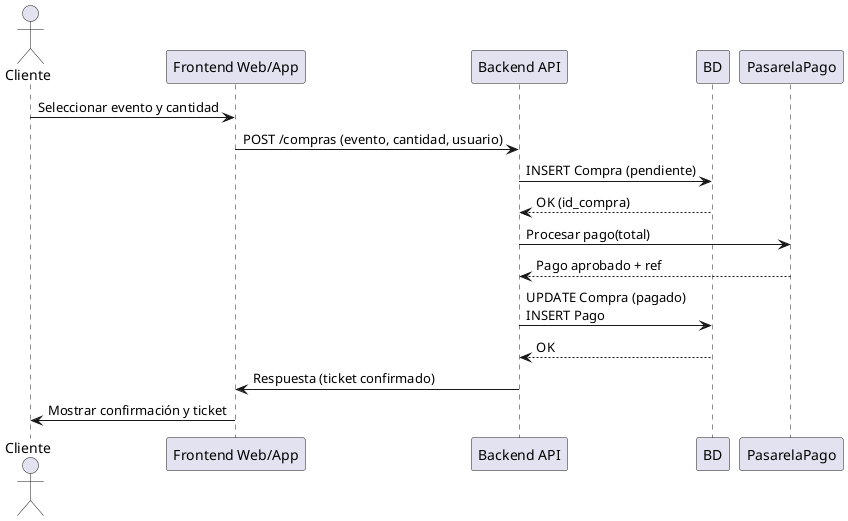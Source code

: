 ﻿@startuml
' ==========================
' 1. DIAGRAMA DE CASO DE USO
' ==========================

left to right direction
actor Cliente
actor "Organizador Afiliado" as Organizador
actor Administrador

usecase "Ver catálogo de eventos" as UC1
usecase "Comprar entrada" as UC2
usecase "Ver historial de compras" as UC3
usecase "Publicar/editar evento" as UC4
usecase "Ver reporte de ventas" as UC5
usecase "Aprobar eventos" as UC6
usecase "Gestionar usuarios" as UC7
usecase "Iniciar sesión" as UC8

Cliente --> UC1
Cliente --> UC2
Cliente --> UC3
Cliente --> UC8

Organizador --> UC4
Organizador --> UC5
Organizador --> UC8

Administrador --> UC6
Administrador --> UC7
Administrador --> UC8

' ==========================
' 2. DIAGRAMA DE CLASES
' ==========================

class Usuario {
  +id_usuario: int
  +nombre: string
  +email: string
  +password_hash: string
  +rol: string  "CLIENTE | ORGANIZADOR | ADMIN"
}

class Evento {
  +id_evento: int
  +titulo: string
  +descripcion: string
  +fecha_hora: datetime
  +lugar: string
  +precio: decimal
  +estado: string  "pendiente | aprobado | rechazado"
  +id_organizador: int
}

class Compra {
  +id_compra: int
  +id_usuario: int
  +id_evento: int
  +cantidad: int
  +total_pagado: decimal
  +fecha_compra: datetime
}

class Pago {
  +id_pago: int
  +id_compra: int
  +metodo: string
  +estado: string
  +referencia_transaccion: string
}

Usuario "1" -- "many" Evento : publica >
Usuario "1" -- "many" Compra : realiza >
Evento  "1" -- "many" Compra : genera >
Compra  "1" -- "1" Pago   : tiene >

' ==========================
' 3. DIAGRAMA DE SECUENCIA
' Flujo: Cliente compra entrada
' ==========================

@startuml CompraEntrada
actor Cliente
participant "Frontend Web/App" as FE
participant "Backend API" as BE
participant "BD" as DB
participant "PasarelaPago" as Pay

Cliente -> FE: Seleccionar evento y cantidad
FE -> BE: POST /compras (evento, cantidad, usuario)
BE -> DB: INSERT Compra (pendiente)
DB --> BE: OK (id_compra)

BE -> Pay: Procesar pago(total)
Pay --> BE: Pago aprobado + ref
BE -> DB: UPDATE Compra (pagado)\nINSERT Pago
DB --> BE: OK

BE -> FE: Respuesta (ticket confirmado)
FE -> Cliente: Mostrar confirmación y ticket
@enduml

@enduml
